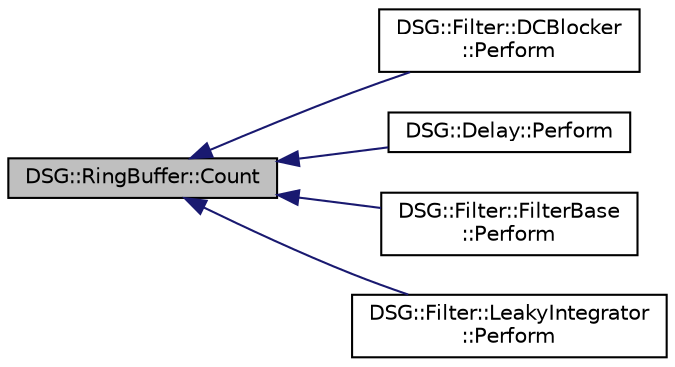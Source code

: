 digraph "DSG::RingBuffer::Count"
{
  edge [fontname="Helvetica",fontsize="10",labelfontname="Helvetica",labelfontsize="10"];
  node [fontname="Helvetica",fontsize="10",shape=record];
  rankdir="LR";
  Node1 [label="DSG::RingBuffer::Count",height=0.2,width=0.4,color="black", fillcolor="grey75", style="filled", fontcolor="black"];
  Node1 -> Node2 [dir="back",color="midnightblue",fontsize="10",style="solid"];
  Node2 [label="DSG::Filter::DCBlocker\l::Perform",height=0.2,width=0.4,color="black", fillcolor="white", style="filled",URL="$class_d_s_g_1_1_filter_1_1_d_c_blocker.html#a690b2fdc8fdb749d9832d8d744b8cb2f"];
  Node1 -> Node3 [dir="back",color="midnightblue",fontsize="10",style="solid"];
  Node3 [label="DSG::Delay::Perform",height=0.2,width=0.4,color="black", fillcolor="white", style="filled",URL="$class_d_s_g_1_1_delay.html#a205bd6fc25ea951395943eae51128e66"];
  Node1 -> Node4 [dir="back",color="midnightblue",fontsize="10",style="solid"];
  Node4 [label="DSG::Filter::FilterBase\l::Perform",height=0.2,width=0.4,color="black", fillcolor="white", style="filled",URL="$class_d_s_g_1_1_filter_1_1_filter_base.html#aef58742a1362b7ef94574a16036b7109"];
  Node1 -> Node5 [dir="back",color="midnightblue",fontsize="10",style="solid"];
  Node5 [label="DSG::Filter::LeakyIntegrator\l::Perform",height=0.2,width=0.4,color="black", fillcolor="white", style="filled",URL="$class_d_s_g_1_1_filter_1_1_leaky_integrator.html#a7f094493387222422b9f283ec199dfd0"];
}
